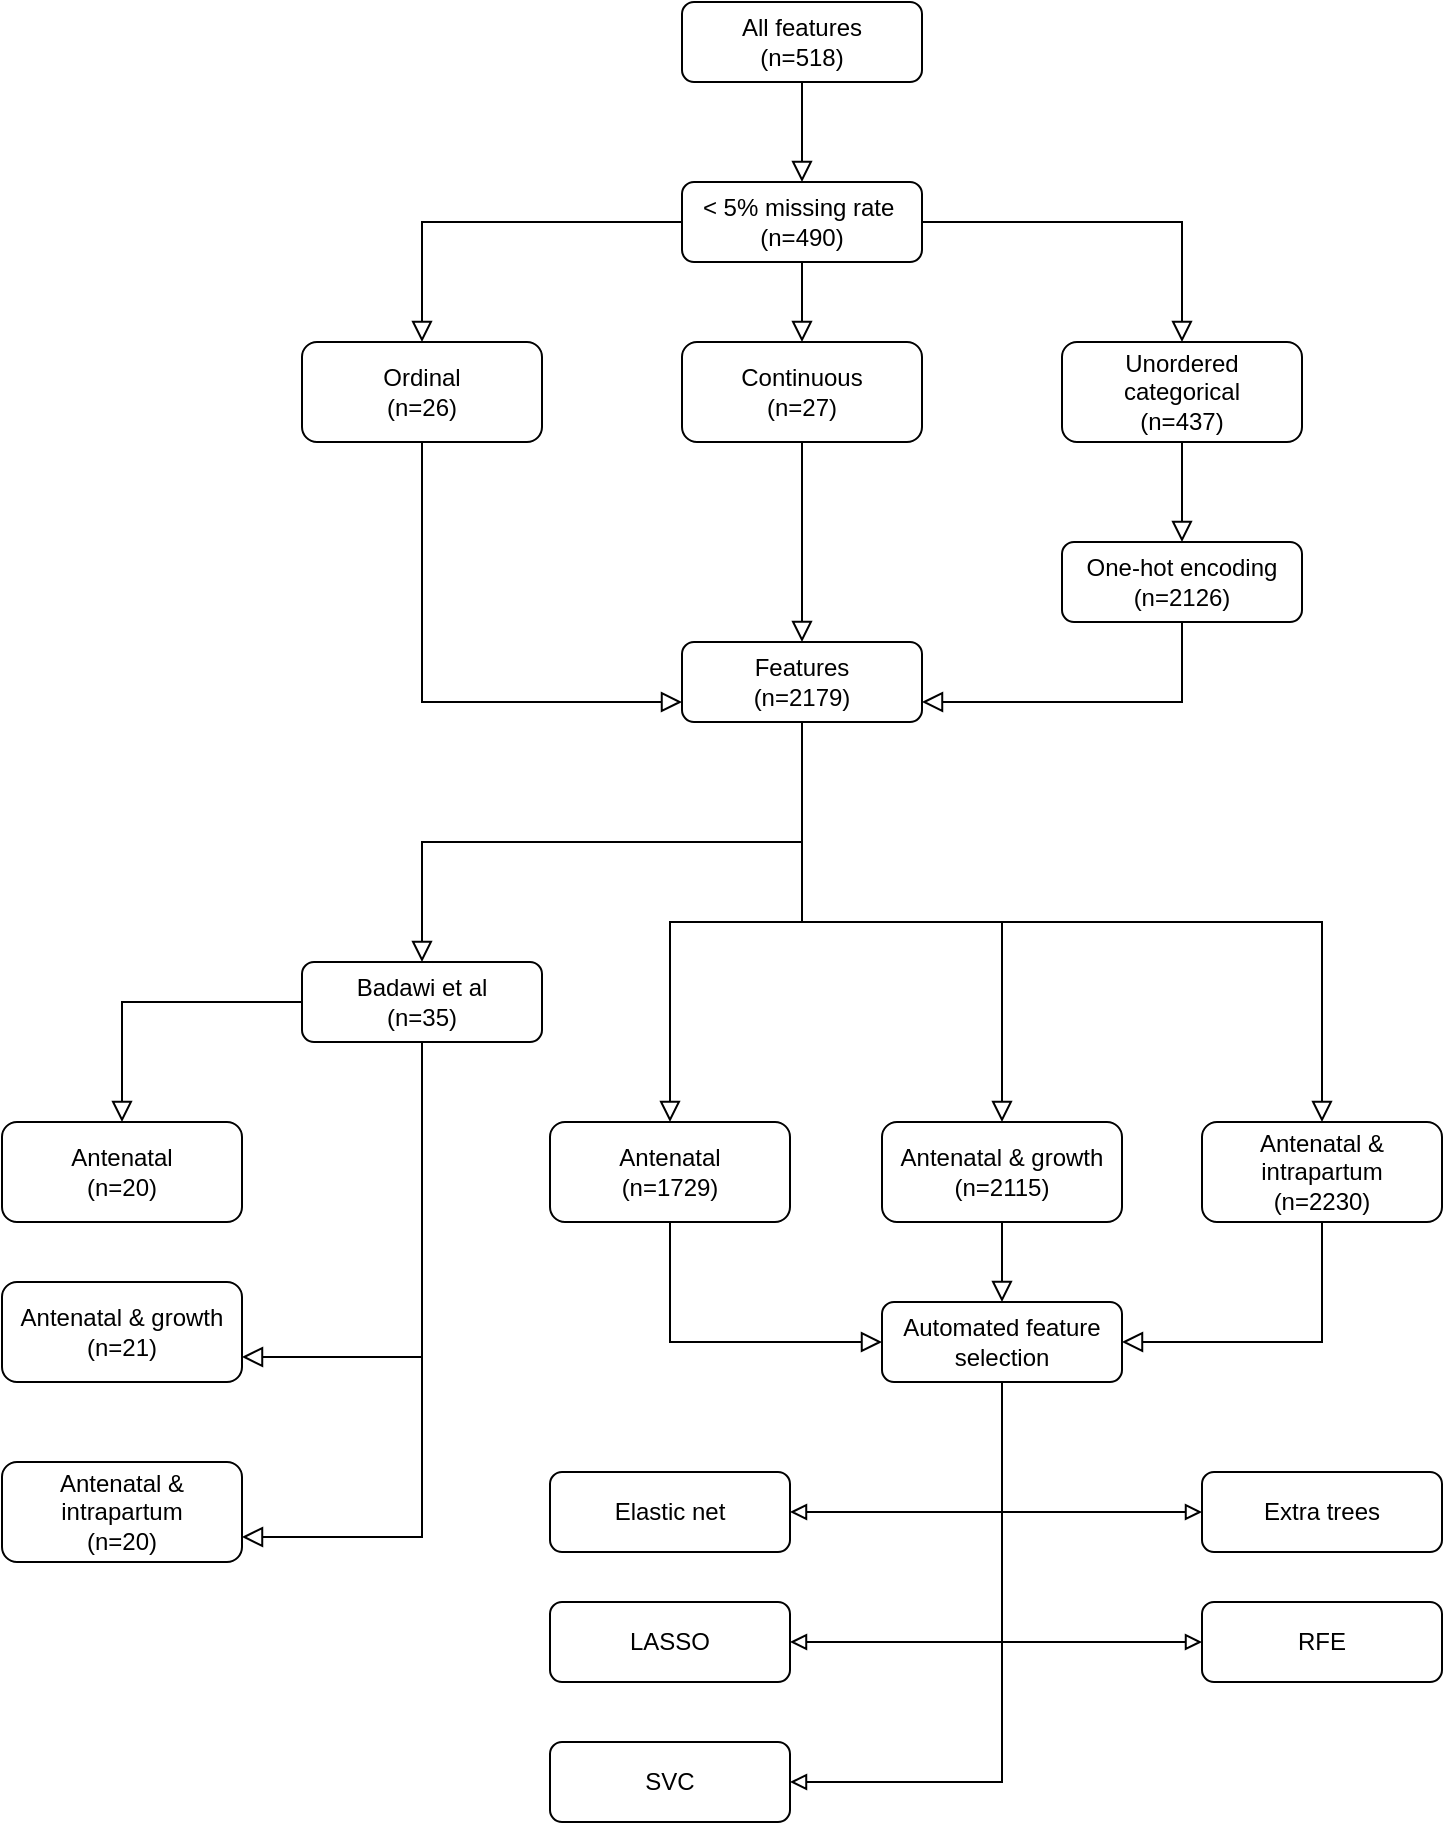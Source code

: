 <mxfile version="14.1.8" type="device"><diagram id="C5RBs43oDa-KdzZeNtuy" name="Page-1"><mxGraphModel dx="946" dy="680" grid="1" gridSize="10" guides="1" tooltips="1" connect="1" arrows="1" fold="1" page="1" pageScale="1" pageWidth="827" pageHeight="1169" math="0" shadow="0"><root><mxCell id="WIyWlLk6GJQsqaUBKTNV-0"/><mxCell id="WIyWlLk6GJQsqaUBKTNV-1" parent="WIyWlLk6GJQsqaUBKTNV-0"/><mxCell id="-1Xq6Z4K_4RbLBfClox5-34" style="edgeStyle=orthogonalEdgeStyle;rounded=0;orthogonalLoop=1;jettySize=auto;html=1;exitX=0.5;exitY=1;exitDx=0;exitDy=0;entryX=0;entryY=0.75;entryDx=0;entryDy=0;endArrow=block;endFill=0;endSize=8;" parent="WIyWlLk6GJQsqaUBKTNV-1" source="-1Xq6Z4K_4RbLBfClox5-8" target="-1Xq6Z4K_4RbLBfClox5-30" edge="1"><mxGeometry relative="1" as="geometry"/></mxCell><mxCell id="-1Xq6Z4K_4RbLBfClox5-8" value="Ordinal&lt;br&gt;(n=26)" style="rounded=1;whiteSpace=wrap;html=1;fontSize=12;glass=0;strokeWidth=1;shadow=0;" parent="WIyWlLk6GJQsqaUBKTNV-1" vertex="1"><mxGeometry x="230" y="170" width="120" height="50" as="geometry"/></mxCell><mxCell id="-1Xq6Z4K_4RbLBfClox5-9" value="Unordered categorical&lt;br&gt;(n=437)" style="rounded=1;whiteSpace=wrap;html=1;fontSize=12;glass=0;strokeWidth=1;shadow=0;" parent="WIyWlLk6GJQsqaUBKTNV-1" vertex="1"><mxGeometry x="610" y="170" width="120" height="50" as="geometry"/></mxCell><mxCell id="-1Xq6Z4K_4RbLBfClox5-10" style="edgeStyle=orthogonalEdgeStyle;rounded=0;orthogonalLoop=1;jettySize=auto;html=1;exitX=0;exitY=0.5;exitDx=0;exitDy=0;endArrow=block;endFill=0;endSize=8;" parent="WIyWlLk6GJQsqaUBKTNV-1" source="-1Xq6Z4K_4RbLBfClox5-12" target="-1Xq6Z4K_4RbLBfClox5-8" edge="1"><mxGeometry relative="1" as="geometry"><mxPoint x="350" y="110" as="sourcePoint"/></mxGeometry></mxCell><mxCell id="-1Xq6Z4K_4RbLBfClox5-11" style="edgeStyle=orthogonalEdgeStyle;rounded=0;orthogonalLoop=1;jettySize=auto;html=1;exitX=1;exitY=0.5;exitDx=0;exitDy=0;entryX=0.5;entryY=0;entryDx=0;entryDy=0;endArrow=block;endFill=0;endSize=8;" parent="WIyWlLk6GJQsqaUBKTNV-1" source="-1Xq6Z4K_4RbLBfClox5-12" target="-1Xq6Z4K_4RbLBfClox5-9" edge="1"><mxGeometry relative="1" as="geometry"><mxPoint x="610" y="110" as="sourcePoint"/></mxGeometry></mxCell><mxCell id="-1Xq6Z4K_4RbLBfClox5-27" value="" style="edgeStyle=orthogonalEdgeStyle;rounded=0;orthogonalLoop=1;jettySize=auto;html=1;endArrow=block;endFill=0;endSize=8;" parent="WIyWlLk6GJQsqaUBKTNV-1" source="-1Xq6Z4K_4RbLBfClox5-12" target="-1Xq6Z4K_4RbLBfClox5-26" edge="1"><mxGeometry relative="1" as="geometry"/></mxCell><mxCell id="-1Xq6Z4K_4RbLBfClox5-12" value="&amp;lt; 5% missing rate&amp;nbsp; (n=490)" style="rounded=1;whiteSpace=wrap;html=1;fontSize=12;glass=0;strokeWidth=1;shadow=0;" parent="WIyWlLk6GJQsqaUBKTNV-1" vertex="1"><mxGeometry x="420" y="90" width="120" height="40" as="geometry"/></mxCell><mxCell id="-1Xq6Z4K_4RbLBfClox5-20" value="" style="rounded=0;html=1;jettySize=auto;orthogonalLoop=1;fontSize=11;endArrow=block;endFill=0;endSize=8;strokeWidth=1;shadow=0;labelBackgroundColor=none;edgeStyle=orthogonalEdgeStyle;" parent="WIyWlLk6GJQsqaUBKTNV-1" edge="1"><mxGeometry relative="1" as="geometry"><mxPoint x="670" y="270" as="targetPoint"/><mxPoint x="670" y="220" as="sourcePoint"/></mxGeometry></mxCell><mxCell id="-1Xq6Z4K_4RbLBfClox5-33" style="edgeStyle=orthogonalEdgeStyle;rounded=0;orthogonalLoop=1;jettySize=auto;html=1;exitX=0.5;exitY=1;exitDx=0;exitDy=0;entryX=1;entryY=0.75;entryDx=0;entryDy=0;endArrow=block;endFill=0;endSize=8;" parent="WIyWlLk6GJQsqaUBKTNV-1" source="-1Xq6Z4K_4RbLBfClox5-25" target="-1Xq6Z4K_4RbLBfClox5-30" edge="1"><mxGeometry relative="1" as="geometry"/></mxCell><mxCell id="-1Xq6Z4K_4RbLBfClox5-25" value="One-hot encoding&lt;br&gt;(n=2126)" style="rounded=1;whiteSpace=wrap;html=1;fontSize=12;glass=0;strokeWidth=1;shadow=0;" parent="WIyWlLk6GJQsqaUBKTNV-1" vertex="1"><mxGeometry x="610" y="270" width="120" height="40" as="geometry"/></mxCell><mxCell id="-1Xq6Z4K_4RbLBfClox5-31" value="" style="edgeStyle=orthogonalEdgeStyle;rounded=0;orthogonalLoop=1;jettySize=auto;html=1;endArrow=block;endFill=0;endSize=8;" parent="WIyWlLk6GJQsqaUBKTNV-1" source="-1Xq6Z4K_4RbLBfClox5-26" target="-1Xq6Z4K_4RbLBfClox5-30" edge="1"><mxGeometry relative="1" as="geometry"/></mxCell><mxCell id="-1Xq6Z4K_4RbLBfClox5-26" value="Continuous&lt;br&gt;(n=27)" style="rounded=1;whiteSpace=wrap;html=1;fontSize=12;glass=0;strokeWidth=1;shadow=0;" parent="WIyWlLk6GJQsqaUBKTNV-1" vertex="1"><mxGeometry x="420" y="170" width="120" height="50" as="geometry"/></mxCell><mxCell id="-1Xq6Z4K_4RbLBfClox5-29" value="" style="edgeStyle=orthogonalEdgeStyle;rounded=0;orthogonalLoop=1;jettySize=auto;html=1;endArrow=block;endFill=0;endSize=8;" parent="WIyWlLk6GJQsqaUBKTNV-1" source="-1Xq6Z4K_4RbLBfClox5-28" target="-1Xq6Z4K_4RbLBfClox5-12" edge="1"><mxGeometry relative="1" as="geometry"/></mxCell><mxCell id="-1Xq6Z4K_4RbLBfClox5-28" value="All features&lt;br&gt;(n=518)" style="rounded=1;whiteSpace=wrap;html=1;fontSize=12;glass=0;strokeWidth=1;shadow=0;" parent="WIyWlLk6GJQsqaUBKTNV-1" vertex="1"><mxGeometry x="420" width="120" height="40" as="geometry"/></mxCell><mxCell id="-1Xq6Z4K_4RbLBfClox5-37" style="edgeStyle=orthogonalEdgeStyle;rounded=0;orthogonalLoop=1;jettySize=auto;html=1;exitX=0.5;exitY=1;exitDx=0;exitDy=0;entryX=0.5;entryY=0;entryDx=0;entryDy=0;endArrow=block;endFill=0;endSize=8;" parent="WIyWlLk6GJQsqaUBKTNV-1" source="-1Xq6Z4K_4RbLBfClox5-30" target="-1Xq6Z4K_4RbLBfClox5-35" edge="1"><mxGeometry relative="1" as="geometry"/></mxCell><mxCell id="-1Xq6Z4K_4RbLBfClox5-68" style="edgeStyle=orthogonalEdgeStyle;rounded=0;orthogonalLoop=1;jettySize=auto;html=1;exitX=0.5;exitY=1;exitDx=0;exitDy=0;entryX=0.5;entryY=0;entryDx=0;entryDy=0;endArrow=block;endFill=0;endSize=8;" parent="WIyWlLk6GJQsqaUBKTNV-1" source="-1Xq6Z4K_4RbLBfClox5-30" target="-1Xq6Z4K_4RbLBfClox5-62" edge="1"><mxGeometry relative="1" as="geometry"/></mxCell><mxCell id="-1Xq6Z4K_4RbLBfClox5-69" style="edgeStyle=orthogonalEdgeStyle;rounded=0;orthogonalLoop=1;jettySize=auto;html=1;exitX=0.5;exitY=1;exitDx=0;exitDy=0;entryX=0.5;entryY=0;entryDx=0;entryDy=0;endArrow=block;endFill=0;endSize=8;" parent="WIyWlLk6GJQsqaUBKTNV-1" source="-1Xq6Z4K_4RbLBfClox5-30" target="-1Xq6Z4K_4RbLBfClox5-64" edge="1"><mxGeometry relative="1" as="geometry"/></mxCell><mxCell id="-1Xq6Z4K_4RbLBfClox5-70" style="edgeStyle=orthogonalEdgeStyle;rounded=0;orthogonalLoop=1;jettySize=auto;html=1;exitX=0.5;exitY=1;exitDx=0;exitDy=0;entryX=0.5;entryY=0;entryDx=0;entryDy=0;endArrow=block;endFill=0;endSize=8;" parent="WIyWlLk6GJQsqaUBKTNV-1" source="-1Xq6Z4K_4RbLBfClox5-30" target="-1Xq6Z4K_4RbLBfClox5-65" edge="1"><mxGeometry relative="1" as="geometry"/></mxCell><mxCell id="-1Xq6Z4K_4RbLBfClox5-30" value="Features&lt;br&gt;(n=2179)" style="rounded=1;whiteSpace=wrap;html=1;fontSize=12;glass=0;strokeWidth=1;shadow=0;" parent="WIyWlLk6GJQsqaUBKTNV-1" vertex="1"><mxGeometry x="420" y="320" width="120" height="40" as="geometry"/></mxCell><mxCell id="-1Xq6Z4K_4RbLBfClox5-50" style="edgeStyle=orthogonalEdgeStyle;rounded=0;orthogonalLoop=1;jettySize=auto;html=1;exitX=0;exitY=0.5;exitDx=0;exitDy=0;entryX=0.5;entryY=0;entryDx=0;entryDy=0;endArrow=block;endFill=0;endSize=8;" parent="WIyWlLk6GJQsqaUBKTNV-1" source="-1Xq6Z4K_4RbLBfClox5-35" target="-1Xq6Z4K_4RbLBfClox5-40" edge="1"><mxGeometry relative="1" as="geometry"/></mxCell><mxCell id="-1Xq6Z4K_4RbLBfClox5-51" style="edgeStyle=orthogonalEdgeStyle;rounded=0;orthogonalLoop=1;jettySize=auto;html=1;exitX=0.5;exitY=1;exitDx=0;exitDy=0;entryX=1;entryY=0.75;entryDx=0;entryDy=0;endArrow=block;endFill=0;endSize=8;" parent="WIyWlLk6GJQsqaUBKTNV-1" source="-1Xq6Z4K_4RbLBfClox5-35" target="-1Xq6Z4K_4RbLBfClox5-44" edge="1"><mxGeometry relative="1" as="geometry"/></mxCell><mxCell id="-1Xq6Z4K_4RbLBfClox5-52" style="edgeStyle=orthogonalEdgeStyle;rounded=0;orthogonalLoop=1;jettySize=auto;html=1;exitX=0.5;exitY=1;exitDx=0;exitDy=0;entryX=1;entryY=0.75;entryDx=0;entryDy=0;endArrow=block;endFill=0;endSize=8;" parent="WIyWlLk6GJQsqaUBKTNV-1" source="-1Xq6Z4K_4RbLBfClox5-35" target="-1Xq6Z4K_4RbLBfClox5-47" edge="1"><mxGeometry relative="1" as="geometry"/></mxCell><mxCell id="-1Xq6Z4K_4RbLBfClox5-35" value="Badawi et al&lt;br&gt;(n=35)" style="rounded=1;whiteSpace=wrap;html=1;fontSize=12;glass=0;strokeWidth=1;shadow=0;" parent="WIyWlLk6GJQsqaUBKTNV-1" vertex="1"><mxGeometry x="230" y="480" width="120" height="40" as="geometry"/></mxCell><mxCell id="-1Xq6Z4K_4RbLBfClox5-40" value="Antenatal&lt;br&gt;(n=20)" style="rounded=1;whiteSpace=wrap;html=1;fontSize=12;glass=0;strokeWidth=1;shadow=0;" parent="WIyWlLk6GJQsqaUBKTNV-1" vertex="1"><mxGeometry x="80" y="560" width="120" height="50" as="geometry"/></mxCell><mxCell id="-1Xq6Z4K_4RbLBfClox5-44" value="Antenatal &amp;amp; growth&lt;br&gt;(n=21)" style="rounded=1;whiteSpace=wrap;html=1;fontSize=12;glass=0;strokeWidth=1;shadow=0;" parent="WIyWlLk6GJQsqaUBKTNV-1" vertex="1"><mxGeometry x="80" y="640" width="120" height="50" as="geometry"/></mxCell><mxCell id="-1Xq6Z4K_4RbLBfClox5-47" value="Antenatal &amp;amp; intrapartum&lt;br&gt;(n=20)" style="rounded=1;whiteSpace=wrap;html=1;fontSize=12;glass=0;strokeWidth=1;shadow=0;" parent="WIyWlLk6GJQsqaUBKTNV-1" vertex="1"><mxGeometry x="80" y="730" width="120" height="50" as="geometry"/></mxCell><mxCell id="-1Xq6Z4K_4RbLBfClox5-83" style="edgeStyle=orthogonalEdgeStyle;rounded=0;orthogonalLoop=1;jettySize=auto;html=1;exitX=0.5;exitY=1;exitDx=0;exitDy=0;entryX=0;entryY=0.5;entryDx=0;entryDy=0;endArrow=block;endFill=0;endSize=8;" parent="WIyWlLk6GJQsqaUBKTNV-1" source="-1Xq6Z4K_4RbLBfClox5-62" target="-1Xq6Z4K_4RbLBfClox5-73" edge="1"><mxGeometry relative="1" as="geometry"/></mxCell><mxCell id="-1Xq6Z4K_4RbLBfClox5-62" value="Antenatal&lt;br&gt;(n=1729)" style="rounded=1;whiteSpace=wrap;html=1;fontSize=12;glass=0;strokeWidth=1;shadow=0;" parent="WIyWlLk6GJQsqaUBKTNV-1" vertex="1"><mxGeometry x="354" y="560" width="120" height="50" as="geometry"/></mxCell><mxCell id="-1Xq6Z4K_4RbLBfClox5-78" style="edgeStyle=orthogonalEdgeStyle;rounded=0;orthogonalLoop=1;jettySize=auto;html=1;exitX=0.5;exitY=1;exitDx=0;exitDy=0;entryX=0.5;entryY=0;entryDx=0;entryDy=0;endArrow=block;endFill=0;endSize=8;" parent="WIyWlLk6GJQsqaUBKTNV-1" source="-1Xq6Z4K_4RbLBfClox5-64" target="-1Xq6Z4K_4RbLBfClox5-73" edge="1"><mxGeometry relative="1" as="geometry"/></mxCell><mxCell id="-1Xq6Z4K_4RbLBfClox5-64" value="Antenatal &amp;amp; growth&lt;br&gt;(n=2115)" style="rounded=1;whiteSpace=wrap;html=1;fontSize=12;glass=0;strokeWidth=1;shadow=0;" parent="WIyWlLk6GJQsqaUBKTNV-1" vertex="1"><mxGeometry x="520" y="560" width="120" height="50" as="geometry"/></mxCell><mxCell id="-1Xq6Z4K_4RbLBfClox5-84" style="edgeStyle=orthogonalEdgeStyle;rounded=0;orthogonalLoop=1;jettySize=auto;html=1;exitX=0.5;exitY=1;exitDx=0;exitDy=0;entryX=1;entryY=0.5;entryDx=0;entryDy=0;endArrow=block;endFill=0;endSize=8;" parent="WIyWlLk6GJQsqaUBKTNV-1" source="-1Xq6Z4K_4RbLBfClox5-65" target="-1Xq6Z4K_4RbLBfClox5-73" edge="1"><mxGeometry relative="1" as="geometry"/></mxCell><mxCell id="-1Xq6Z4K_4RbLBfClox5-65" value="Antenatal &amp;amp; intrapartum&lt;br&gt;(n=2230)" style="rounded=1;whiteSpace=wrap;html=1;fontSize=12;glass=0;strokeWidth=1;shadow=0;" parent="WIyWlLk6GJQsqaUBKTNV-1" vertex="1"><mxGeometry x="680" y="560" width="120" height="50" as="geometry"/></mxCell><mxCell id="MCERDPv9MxpLutVqs09R-1" style="edgeStyle=orthogonalEdgeStyle;rounded=0;orthogonalLoop=1;jettySize=auto;html=1;exitX=0.5;exitY=1;exitDx=0;exitDy=0;entryX=1;entryY=0.5;entryDx=0;entryDy=0;endArrow=block;endFill=0;" edge="1" parent="WIyWlLk6GJQsqaUBKTNV-1" source="-1Xq6Z4K_4RbLBfClox5-73" target="MCERDPv9MxpLutVqs09R-0"><mxGeometry relative="1" as="geometry"/></mxCell><mxCell id="MCERDPv9MxpLutVqs09R-4" style="edgeStyle=orthogonalEdgeStyle;rounded=0;orthogonalLoop=1;jettySize=auto;html=1;exitX=0.5;exitY=1;exitDx=0;exitDy=0;entryX=0;entryY=0.5;entryDx=0;entryDy=0;endArrow=block;endFill=0;" edge="1" parent="WIyWlLk6GJQsqaUBKTNV-1" source="-1Xq6Z4K_4RbLBfClox5-73" target="MCERDPv9MxpLutVqs09R-3"><mxGeometry relative="1" as="geometry"/></mxCell><mxCell id="MCERDPv9MxpLutVqs09R-5" style="edgeStyle=orthogonalEdgeStyle;rounded=0;orthogonalLoop=1;jettySize=auto;html=1;exitX=0.5;exitY=1;exitDx=0;exitDy=0;entryX=1;entryY=0.5;entryDx=0;entryDy=0;endArrow=block;endFill=0;" edge="1" parent="WIyWlLk6GJQsqaUBKTNV-1" source="-1Xq6Z4K_4RbLBfClox5-73" target="MCERDPv9MxpLutVqs09R-2"><mxGeometry relative="1" as="geometry"/></mxCell><mxCell id="MCERDPv9MxpLutVqs09R-8" style="edgeStyle=orthogonalEdgeStyle;rounded=0;orthogonalLoop=1;jettySize=auto;html=1;exitX=0.5;exitY=1;exitDx=0;exitDy=0;entryX=0;entryY=0.5;entryDx=0;entryDy=0;endArrow=block;endFill=0;" edge="1" parent="WIyWlLk6GJQsqaUBKTNV-1" source="-1Xq6Z4K_4RbLBfClox5-73" target="MCERDPv9MxpLutVqs09R-7"><mxGeometry relative="1" as="geometry"/></mxCell><mxCell id="MCERDPv9MxpLutVqs09R-10" style="edgeStyle=orthogonalEdgeStyle;rounded=0;orthogonalLoop=1;jettySize=auto;html=1;exitX=0.5;exitY=1;exitDx=0;exitDy=0;entryX=1;entryY=0.5;entryDx=0;entryDy=0;endArrow=block;endFill=0;" edge="1" parent="WIyWlLk6GJQsqaUBKTNV-1" source="-1Xq6Z4K_4RbLBfClox5-73" target="MCERDPv9MxpLutVqs09R-9"><mxGeometry relative="1" as="geometry"/></mxCell><mxCell id="-1Xq6Z4K_4RbLBfClox5-73" value="Automated feature selection" style="rounded=1;whiteSpace=wrap;html=1;fontSize=12;glass=0;strokeWidth=1;shadow=0;" parent="WIyWlLk6GJQsqaUBKTNV-1" vertex="1"><mxGeometry x="520" y="650" width="120" height="40" as="geometry"/></mxCell><mxCell id="MCERDPv9MxpLutVqs09R-0" value="Elastic net" style="rounded=1;whiteSpace=wrap;html=1;fontSize=12;glass=0;strokeWidth=1;shadow=0;" vertex="1" parent="WIyWlLk6GJQsqaUBKTNV-1"><mxGeometry x="354" y="735" width="120" height="40" as="geometry"/></mxCell><mxCell id="MCERDPv9MxpLutVqs09R-2" value="LASSO" style="rounded=1;whiteSpace=wrap;html=1;fontSize=12;glass=0;strokeWidth=1;shadow=0;" vertex="1" parent="WIyWlLk6GJQsqaUBKTNV-1"><mxGeometry x="354" y="800" width="120" height="40" as="geometry"/></mxCell><mxCell id="MCERDPv9MxpLutVqs09R-3" value="Extra trees" style="rounded=1;whiteSpace=wrap;html=1;fontSize=12;glass=0;strokeWidth=1;shadow=0;" vertex="1" parent="WIyWlLk6GJQsqaUBKTNV-1"><mxGeometry x="680" y="735" width="120" height="40" as="geometry"/></mxCell><mxCell id="MCERDPv9MxpLutVqs09R-7" value="RFE" style="rounded=1;whiteSpace=wrap;html=1;fontSize=12;glass=0;strokeWidth=1;shadow=0;" vertex="1" parent="WIyWlLk6GJQsqaUBKTNV-1"><mxGeometry x="680" y="800" width="120" height="40" as="geometry"/></mxCell><mxCell id="MCERDPv9MxpLutVqs09R-9" value="SVC" style="rounded=1;whiteSpace=wrap;html=1;fontSize=12;glass=0;strokeWidth=1;shadow=0;" vertex="1" parent="WIyWlLk6GJQsqaUBKTNV-1"><mxGeometry x="354" y="870" width="120" height="40" as="geometry"/></mxCell></root></mxGraphModel></diagram></mxfile>